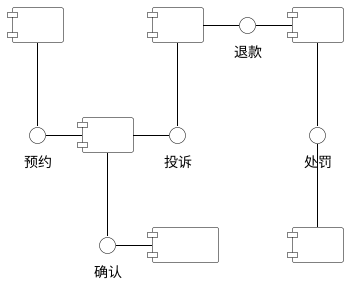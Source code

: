 @startuml
'以下是格式定义
skinparam componentStyle uml1
skinparam interface {
  backgroundColor white
  borderColor black
}

skinparam component {
  FontSize 13
  BackgroundColor<<Apache>> white
  BorderColor<<Apache>> white
  FontName Courier
  BorderColor black
  BackgroundColor white
  ArrowColor #black
  ArrowFontColor #black
}
'以下是正文

() "预约" as D1
() "投诉" as D2
() "退款" as D3
() "处罚" as D4
() "确认" as D5
Component "家政服务" as M1
Component "预约服务" as M2
Component "投诉服务" as M3
Component "退款服务" as M4
Component "处罚服务" as M5
Component "订单确认服务" as M6

D1 - M1
D1 -up- M2
M1 - D2
D2 -up- M3
M3 - D3
D3 - M4
M4 -- D4
D4 -- M5
M1 -- D5
D5 - M6

@enduml